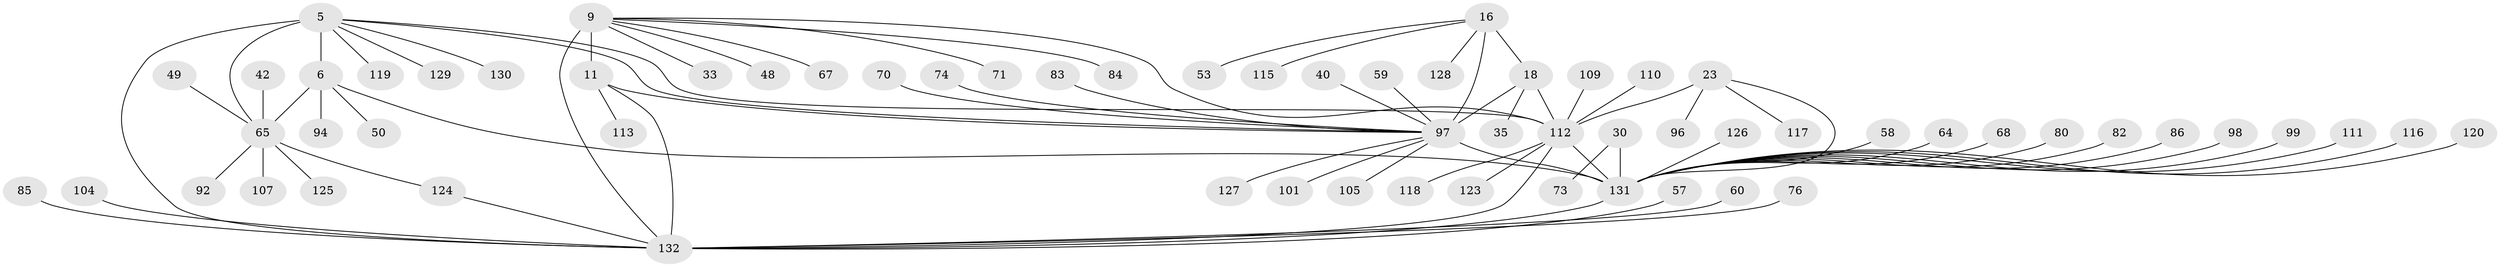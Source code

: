 // original degree distribution, {8: 0.015151515151515152, 9: 0.030303030303030304, 10: 0.030303030303030304, 6: 0.06060606060606061, 7: 0.030303030303030304, 12: 0.022727272727272728, 14: 0.007575757575757576, 13: 0.015151515151515152, 16: 0.007575757575757576, 5: 0.007575757575757576, 3: 0.06060606060606061, 1: 0.5984848484848485, 2: 0.11363636363636363}
// Generated by graph-tools (version 1.1) at 2025/54/03/09/25 04:54:28]
// undirected, 66 vertices, 77 edges
graph export_dot {
graph [start="1"]
  node [color=gray90,style=filled];
  5 [super="+2"];
  6 [super="+4"];
  9 [super="+7"];
  11 [super="+8"];
  16 [super="+14"];
  18 [super="+13"];
  23 [super="+22"];
  30 [super="+28"];
  33;
  35;
  40;
  42;
  48;
  49;
  50;
  53;
  57;
  58;
  59;
  60;
  64;
  65 [super="+32"];
  67;
  68;
  70 [super="+36"];
  71;
  73;
  74;
  76;
  80;
  82;
  83;
  84;
  85;
  86;
  92 [super="+63"];
  94;
  96;
  97 [super="+66+78+38"];
  98;
  99;
  101;
  104;
  105 [super="+91"];
  107 [super="+100"];
  109 [super="+46"];
  110;
  111;
  112 [super="+106+93+55+61+79+81+102+103+108"];
  113;
  115;
  116;
  117;
  118;
  119;
  120;
  123 [super="+114"];
  124 [super="+77"];
  125 [super="+69+95"];
  126;
  127 [super="+62"];
  128;
  129;
  130;
  131 [super="+122+29+39+41+44+54+56"];
  132 [super="+89+12+121"];
  5 -- 6 [weight=4];
  5 -- 130;
  5 -- 129;
  5 -- 119;
  5 -- 132 [weight=3];
  5 -- 97;
  5 -- 112;
  5 -- 65 [weight=4];
  6 -- 94;
  6 -- 50;
  6 -- 131;
  6 -- 65 [weight=4];
  9 -- 11 [weight=4];
  9 -- 33;
  9 -- 71;
  9 -- 67;
  9 -- 48;
  9 -- 84;
  9 -- 132 [weight=4];
  9 -- 112;
  11 -- 113;
  11 -- 132 [weight=4];
  11 -- 97;
  16 -- 18 [weight=4];
  16 -- 53;
  16 -- 128;
  16 -- 115;
  16 -- 97 [weight=4];
  18 -- 35;
  18 -- 97 [weight=4];
  18 -- 112;
  23 -- 96;
  23 -- 117;
  23 -- 131;
  23 -- 112 [weight=8];
  30 -- 73;
  30 -- 131 [weight=8];
  40 -- 97;
  42 -- 65;
  49 -- 65;
  57 -- 132;
  58 -- 131;
  59 -- 97;
  60 -- 132;
  64 -- 131;
  65 -- 107;
  65 -- 124;
  65 -- 92;
  65 -- 125;
  68 -- 131;
  70 -- 97;
  74 -- 97;
  76 -- 132;
  80 -- 131;
  82 -- 131;
  83 -- 97;
  85 -- 132;
  86 -- 131;
  97 -- 131 [weight=5];
  97 -- 101;
  97 -- 105;
  97 -- 127;
  98 -- 131;
  99 -- 131;
  104 -- 132;
  109 -- 112;
  110 -- 112;
  111 -- 131;
  112 -- 131 [weight=2];
  112 -- 132;
  112 -- 118;
  112 -- 123;
  116 -- 131;
  120 -- 131;
  124 -- 132;
  126 -- 131;
  131 -- 132 [weight=3];
}
